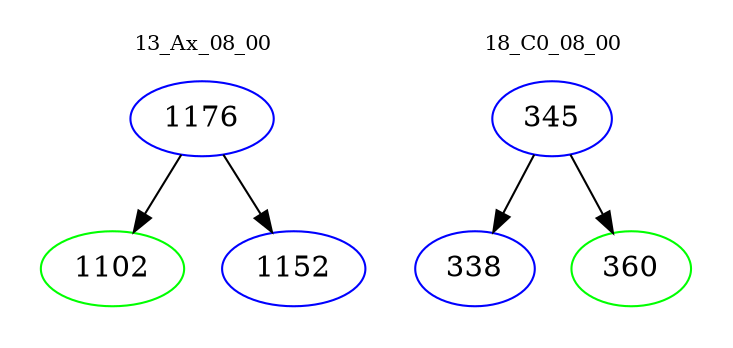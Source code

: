 digraph{
subgraph cluster_0 {
color = white
label = "13_Ax_08_00";
fontsize=10;
T0_1176 [label="1176", color="blue"]
T0_1176 -> T0_1102 [color="black"]
T0_1102 [label="1102", color="green"]
T0_1176 -> T0_1152 [color="black"]
T0_1152 [label="1152", color="blue"]
}
subgraph cluster_1 {
color = white
label = "18_C0_08_00";
fontsize=10;
T1_345 [label="345", color="blue"]
T1_345 -> T1_338 [color="black"]
T1_338 [label="338", color="blue"]
T1_345 -> T1_360 [color="black"]
T1_360 [label="360", color="green"]
}
}
